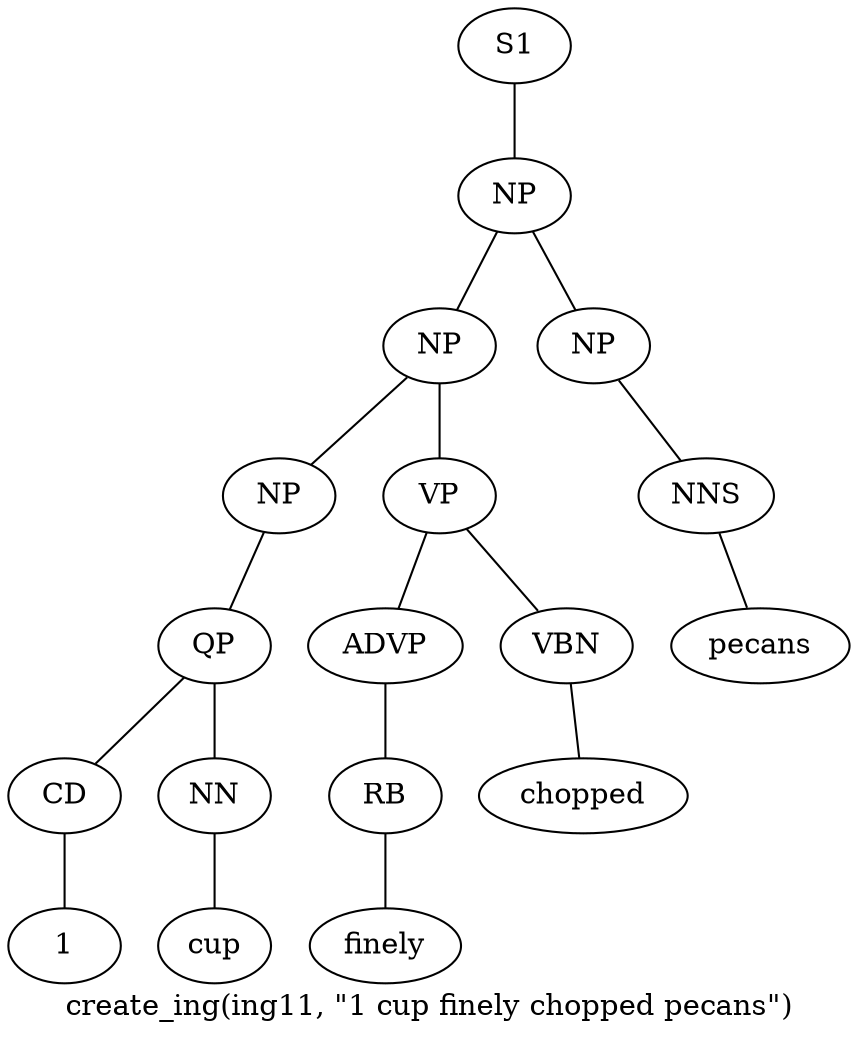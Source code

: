 graph SyntaxGraph {
	label = "create_ing(ing11, \"1 cup finely chopped pecans\")";
	Node0 [label="S1"];
	Node1 [label="NP"];
	Node2 [label="NP"];
	Node3 [label="NP"];
	Node4 [label="QP"];
	Node5 [label="CD"];
	Node6 [label="1"];
	Node7 [label="NN"];
	Node8 [label="cup"];
	Node9 [label="VP"];
	Node10 [label="ADVP"];
	Node11 [label="RB"];
	Node12 [label="finely"];
	Node13 [label="VBN"];
	Node14 [label="chopped"];
	Node15 [label="NP"];
	Node16 [label="NNS"];
	Node17 [label="pecans"];

	Node0 -- Node1;
	Node1 -- Node2;
	Node1 -- Node15;
	Node2 -- Node3;
	Node2 -- Node9;
	Node3 -- Node4;
	Node4 -- Node5;
	Node4 -- Node7;
	Node5 -- Node6;
	Node7 -- Node8;
	Node9 -- Node10;
	Node9 -- Node13;
	Node10 -- Node11;
	Node11 -- Node12;
	Node13 -- Node14;
	Node15 -- Node16;
	Node16 -- Node17;
}